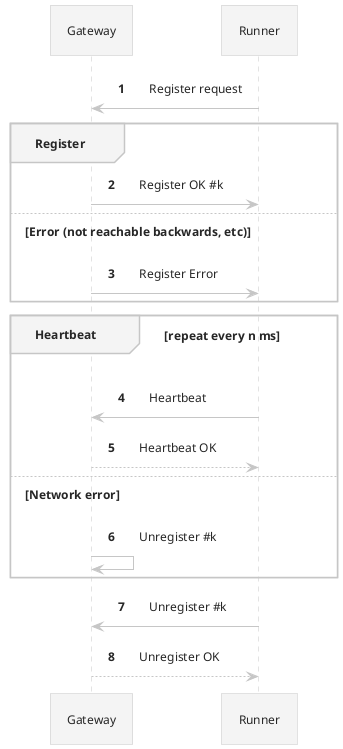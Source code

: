@startuml
!theme carbon-gray
autonumber

Gateway <- Runner : Register request
group Register
  Gateway -> Runner : Register OK #k
else Error (not reachable backwards, etc)
  Gateway -> Runner : Register Error
end

group Heartbeat [repeat every n ms]
  Gateway <- Runner : Heartbeat
  Gateway --> Runner : Heartbeat OK
else Network error
  Gateway -> Gateway : Unregister #k
end

  Gateway <- Runner : Unregister #k
  Gateway --> Runner : Unregister OK
@enduml
